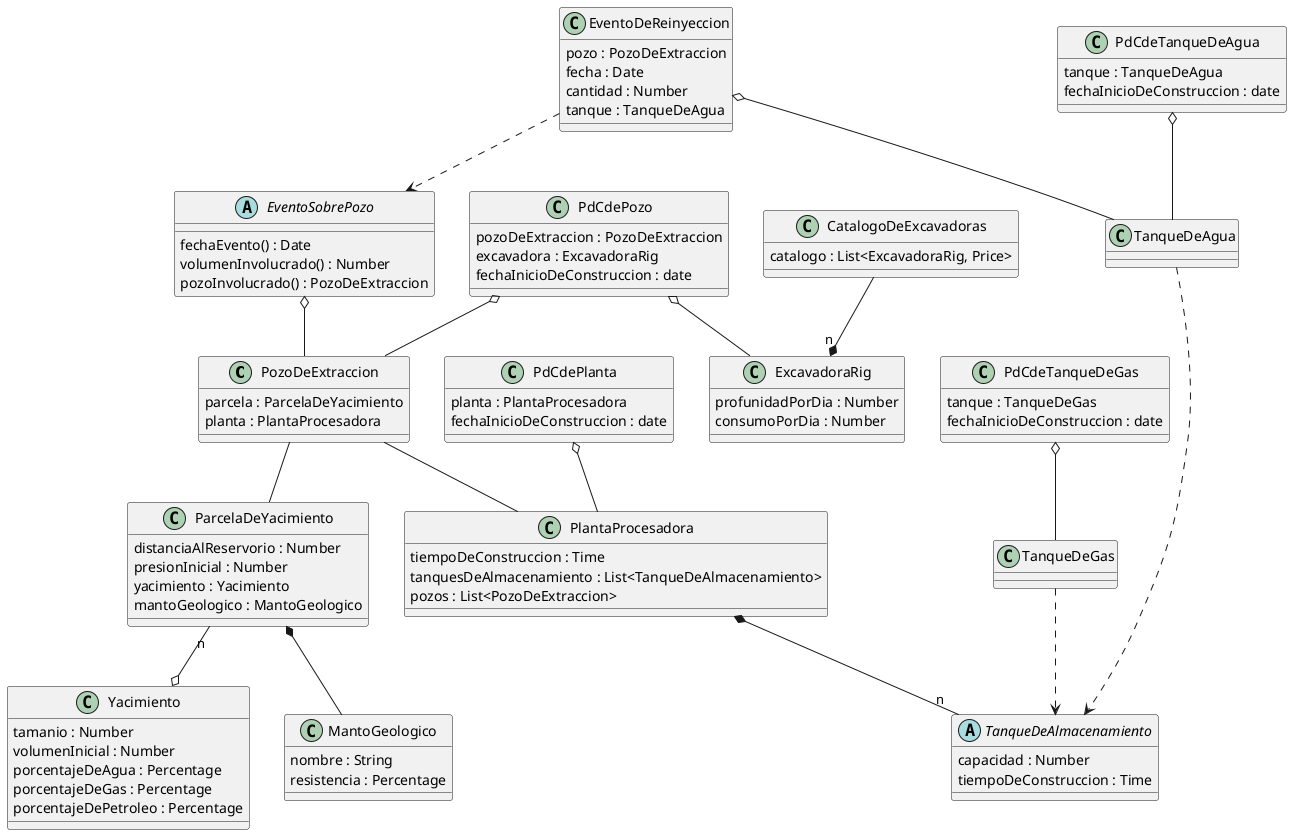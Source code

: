 @startuml
class PozoDeExtraccion { 
    parcela : ParcelaDeYacimiento
    planta : PlantaProcesadora
} 

class ParcelaDeYacimiento {
    distanciaAlReservorio : Number
    presionInicial : Number
    yacimiento : Yacimiento 
    mantoGeologico : MantoGeologico
}

class PlantaProcesadora {
    tiempoDeConstruccion : Time
    tanquesDeAlmacenamiento : List<TanqueDeAlmacenamiento>
    pozos : List<PozoDeExtraccion>
}

abstract TanqueDeAlmacenamiento {
    capacidad : Number
    tiempoDeConstruccion : Time
}

class MantoGeologico{
    nombre : String
    resistencia : Percentage
}

class Yacimiento { 
    tamanio : Number
    volumenInicial : Number 
    porcentajeDeAgua : Percentage
    porcentajeDeGas : Percentage
    porcentajeDePetroleo : Percentage
}

class ExcavadoraRig { 
    profunidadPorDia : Number
    consumoPorDia : Number
}

abstract EventoSobrePozo {
    fechaEvento() : Date
    volumenInvolucrado() : Number
    pozoInvolucrado() : PozoDeExtraccion
}

class EventoDeReinyeccion { 
    pozo : PozoDeExtraccion
    fecha : Date
    cantidad : Number
    tanque : TanqueDeAgua
}

class PdCdePozo { 
    pozoDeExtraccion : PozoDeExtraccion
    excavadora : ExcavadoraRig
    fechaInicioDeConstruccion : date
}

class PdCdePlanta { 
    planta : PlantaProcesadora
    fechaInicioDeConstruccion : date
}

class PdCdeTanqueDeAgua { 
    tanque : TanqueDeAgua
    fechaInicioDeConstruccion : date
}

class PdCdeTanqueDeGas { 
    tanque : TanqueDeGas
    fechaInicioDeConstruccion : date
}

class CatalogoDeExcavadoras {
    catalogo : List<ExcavadoraRig, Price>
}

EventoDeReinyeccion o-- TanqueDeAgua 
EventoDeReinyeccion ..> EventoSobrePozo

EventoSobrePozo o-- PozoDeExtraccion

PdCdePozo o-- PozoDeExtraccion
PdCdePozo o-- ExcavadoraRig

PozoDeExtraccion -- ParcelaDeYacimiento
PozoDeExtraccion -- PlantaProcesadora

ParcelaDeYacimiento *-- MantoGeologico
ParcelaDeYacimiento "n" --o Yacimiento

PdCdePlanta o-- PlantaProcesadora

PlantaProcesadora *-- "n" TanqueDeAlmacenamiento

PdCdeTanqueDeAgua o-- TanqueDeAgua
PdCdeTanqueDeGas o-- TanqueDeGas

TanqueDeAgua ..> TanqueDeAlmacenamiento
TanqueDeGas ..> TanqueDeAlmacenamiento

CatalogoDeExcavadoras --* "n" ExcavadoraRig
@enduml